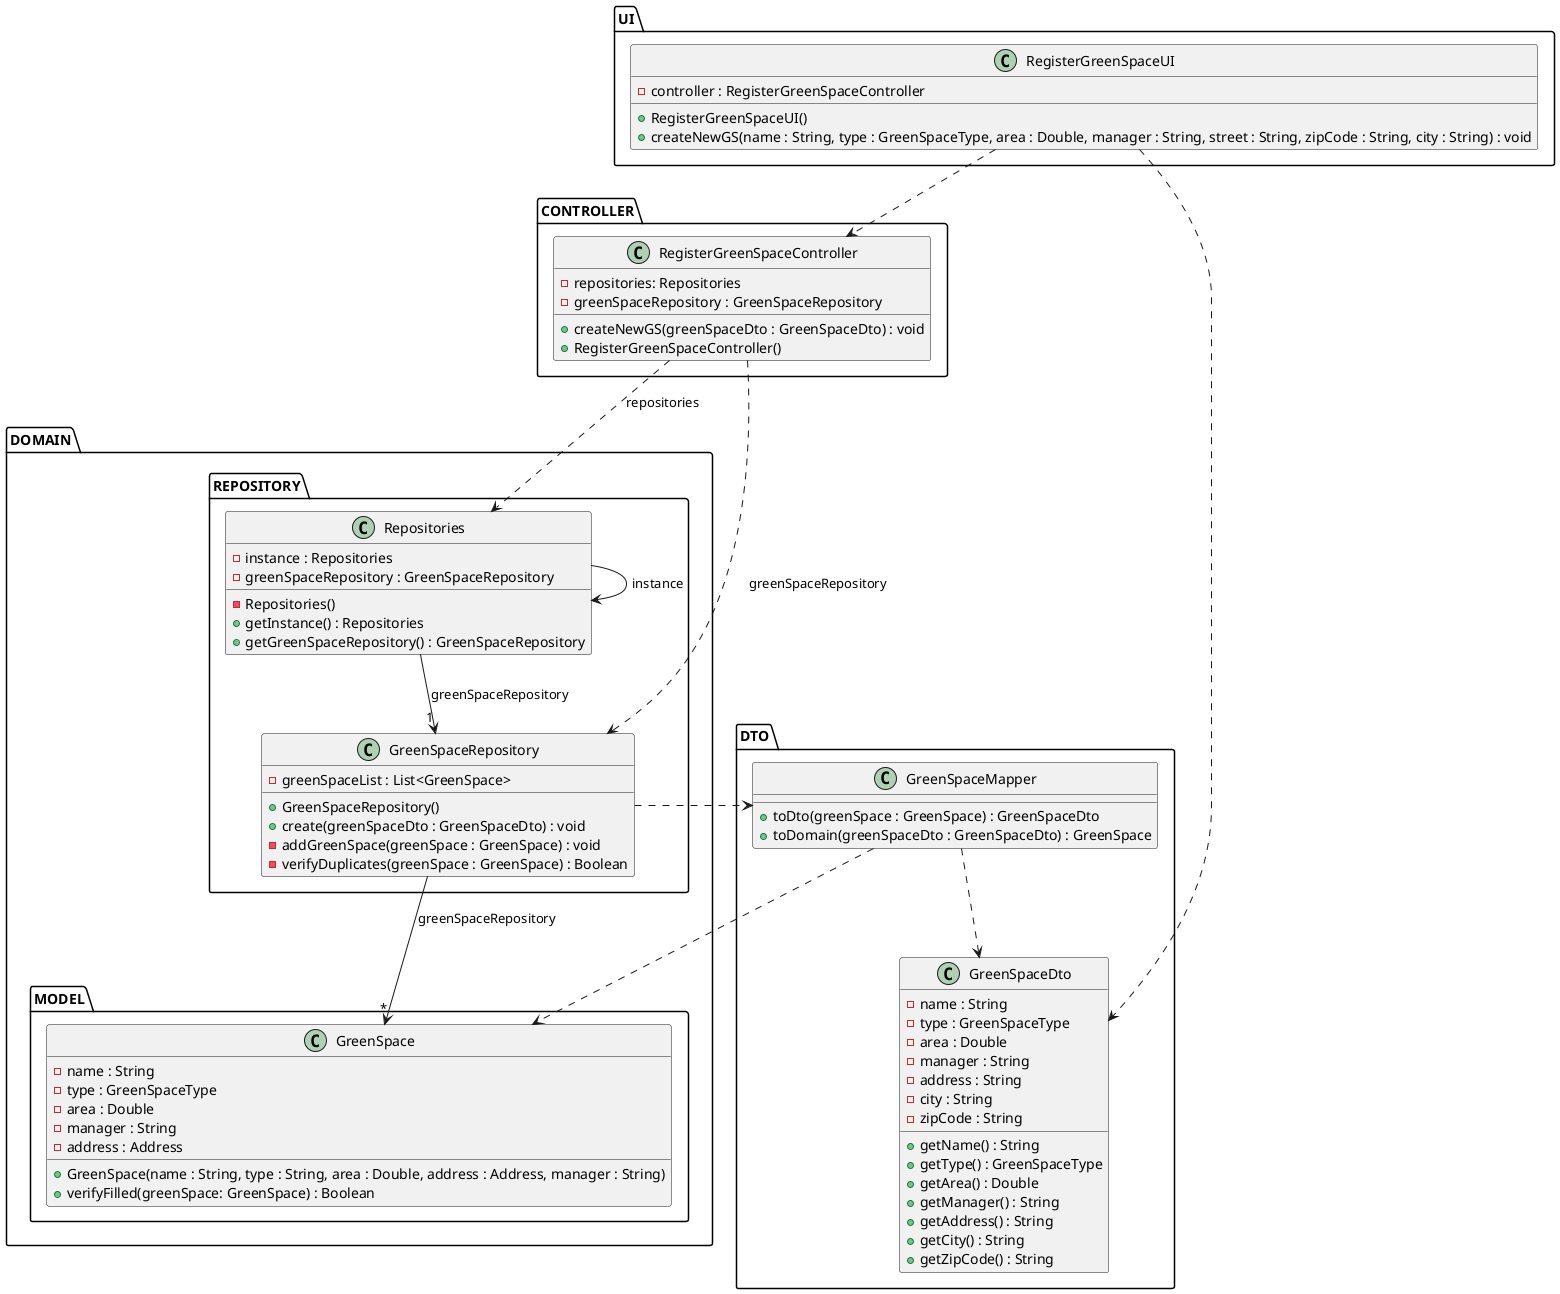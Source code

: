 @startuml
skinparam shadowing false
skinparam line type polyline

'left to right direction
package UI {
    class RegisterGreenSpaceUI {
        - controller : RegisterGreenSpaceController
        + RegisterGreenSpaceUI()
        + createNewGS(name : String, type : GreenSpaceType, area : Double, manager : String, street : String, zipCode : String, city : String) : void
        '- parseAddress(street : String, zipcode : String, city : String) : Address
    }
}

package CONTROLLER {
    class RegisterGreenSpaceController {
        - repositories: Repositories
        - greenSpaceRepository : GreenSpaceRepository
        + createNewGS(greenSpaceDto : GreenSpaceDto) : void
        + RegisterGreenSpaceController()
    }
}

package DOMAIN {
package REPOSITORY {
    class Repositories {
        - instance : Repositories
        - greenSpaceRepository : GreenSpaceRepository
        - Repositories()
        + getInstance() : Repositories
        + getGreenSpaceRepository() : GreenSpaceRepository
    }

    class GreenSpaceRepository {
        - greenSpaceList : List<GreenSpace>
        + GreenSpaceRepository()
        + create(greenSpaceDto : GreenSpaceDto) : void
        - addGreenSpace(greenSpace : GreenSpace) : void
        - verifyDuplicates(greenSpace : GreenSpace) : Boolean
    }
    }
package MODEL{
    class GreenSpace {
        - name : String
        - type : GreenSpaceType
        - area : Double
        - manager : String
        - address : Address
        + GreenSpace(name : String, type : String, area : Double, address : Address, manager : String)
        + verifyFilled(greenSpace: GreenSpace) : Boolean
    }
}
}
package DTO{
    class GreenSpaceDto{
        - name : String
        - type : GreenSpaceType
        - area : Double
        - manager : String
        - address : String
        - city : String
        - zipCode : String
        + getName() : String
        + getType() : GreenSpaceType
        + getArea() : Double
        + getManager() : String
        + getAddress() : String
        + getCity() : String
        + getZipCode() : String
    }

    class GreenSpaceMapper{
        +toDto(greenSpace : GreenSpace) : GreenSpaceDto
        +toDomain(greenSpaceDto : GreenSpaceDto) : GreenSpace
    }
    }

RegisterGreenSpaceUI ..> RegisterGreenSpaceController
RegisterGreenSpaceController ..> Repositories: repositories
Repositories --> Repositories: instance
RegisterGreenSpaceController ..> GreenSpaceRepository: greenSpaceRepository
Repositories --> "1"GreenSpaceRepository: greenSpaceRepository
GreenSpaceRepository -->"*" GreenSpace: greenSpaceRepository
RegisterGreenSpaceUI ..> GreenSpaceDto
GreenSpaceRepository ..> GreenSpaceMapper
GreenSpaceMapper ..> GreenSpace
GreenSpaceMapper ..> GreenSpaceDto

@enduml
